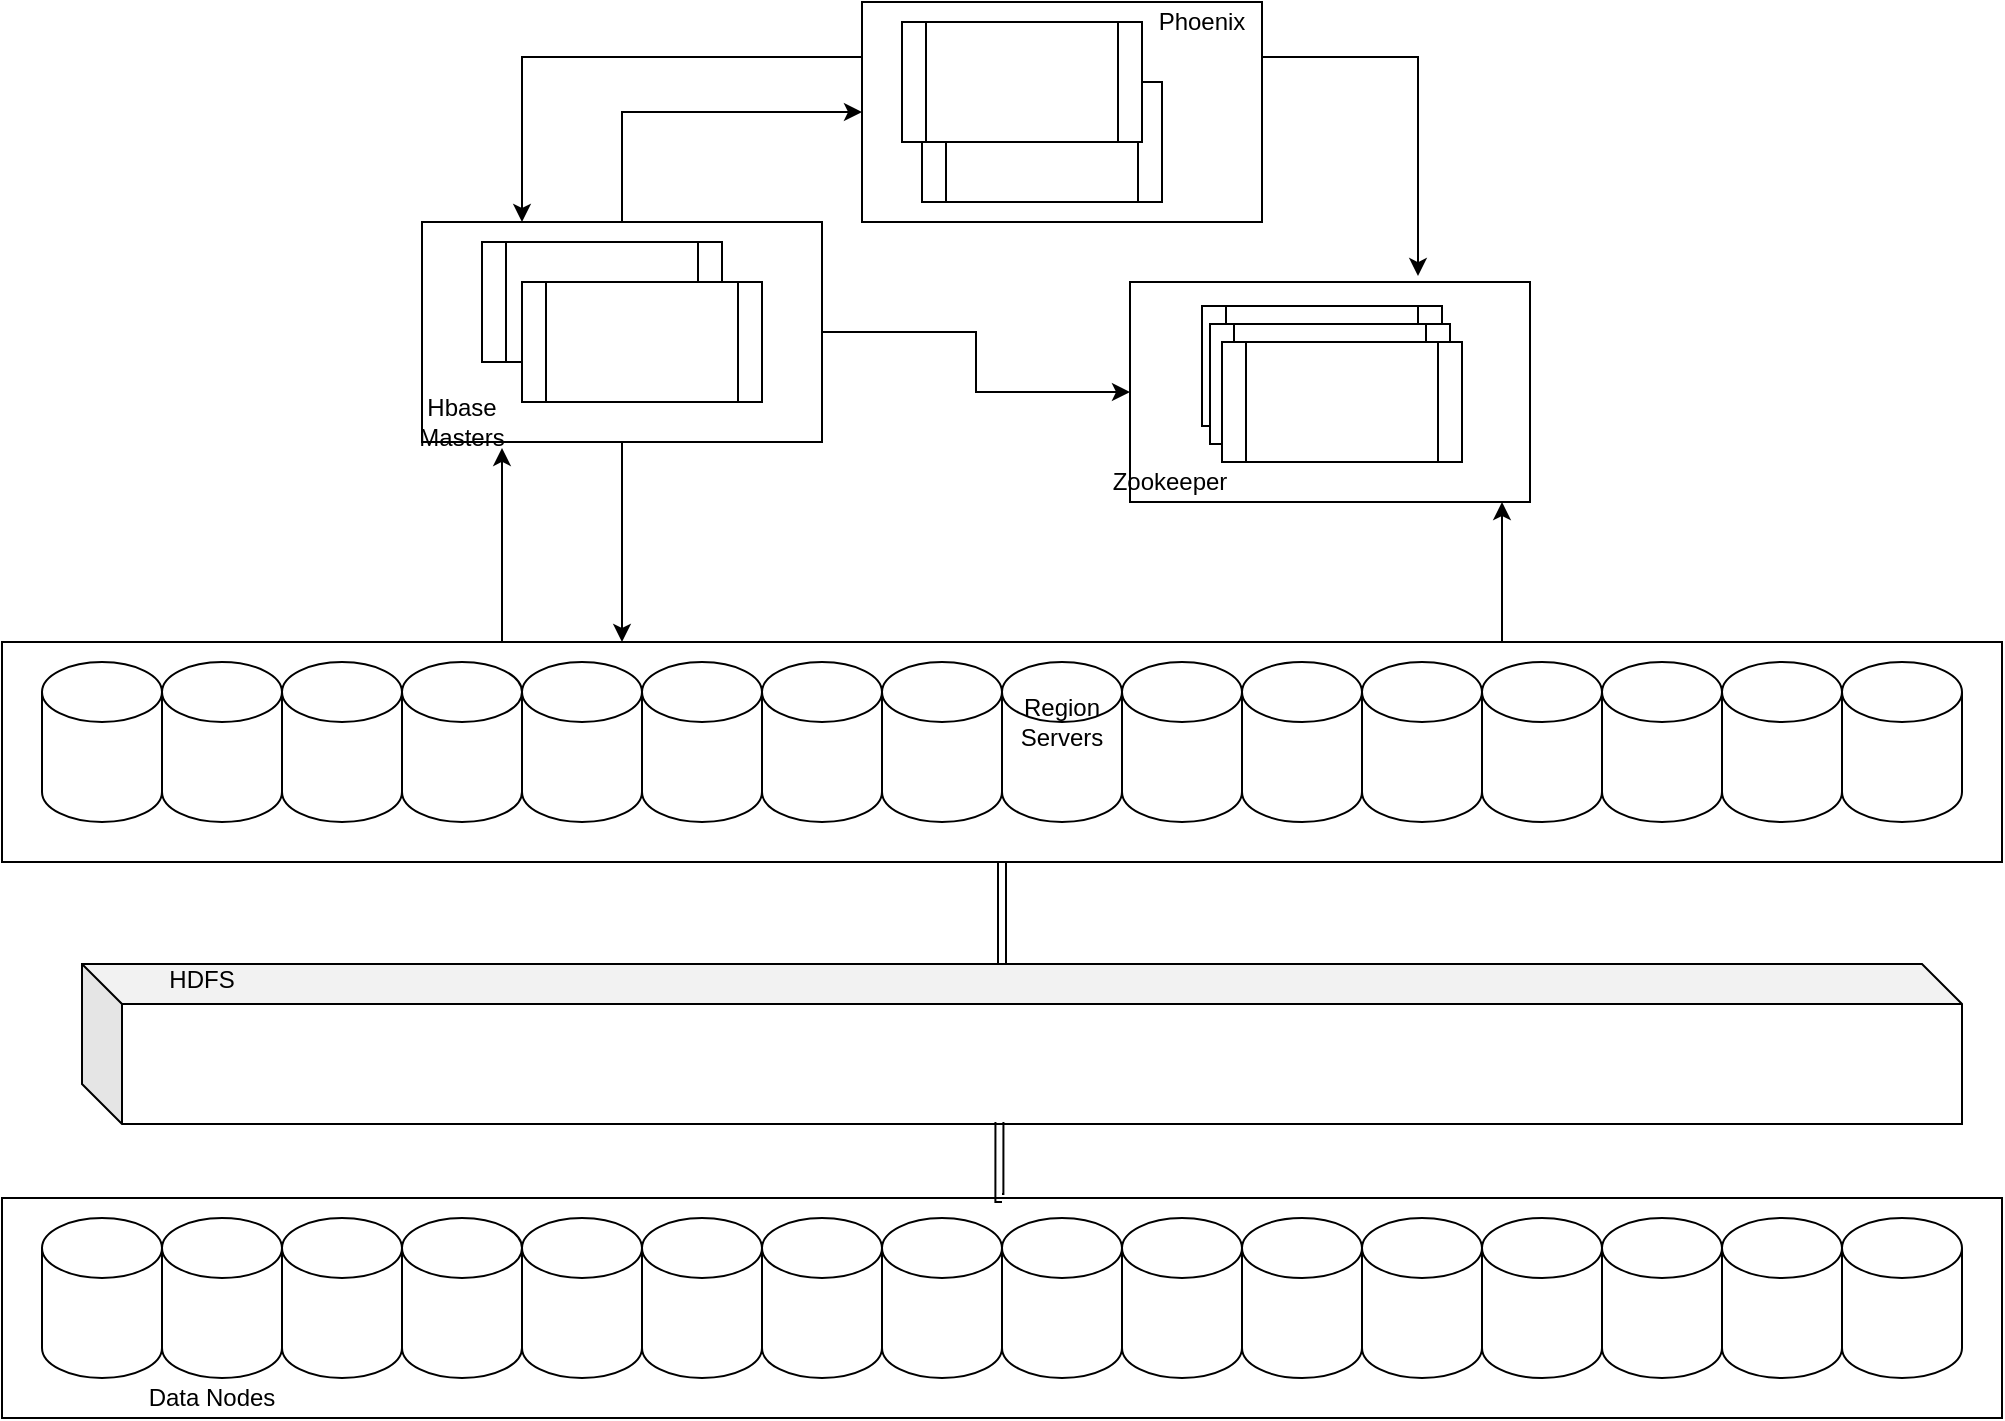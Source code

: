 <mxfile version="13.7.6" type="github">
  <diagram id="bmhlEbcA9fRNL5O0vbAR" name="Page-1">
    <mxGraphModel dx="1426" dy="747" grid="1" gridSize="10" guides="1" tooltips="1" connect="1" arrows="1" fold="1" page="1" pageScale="1" pageWidth="850" pageHeight="1100" math="0" shadow="0">
      <root>
        <mxCell id="0" />
        <mxCell id="1" parent="0" />
        <mxCell id="N-GH-2d4FOaoW70_5H-s-35" value="" style="rounded=0;whiteSpace=wrap;html=1;" vertex="1" parent="1">
          <mxGeometry x="574" y="450" width="200" height="110" as="geometry" />
        </mxCell>
        <mxCell id="N-GH-2d4FOaoW70_5H-s-38" style="edgeStyle=orthogonalEdgeStyle;rounded=0;orthogonalLoop=1;jettySize=auto;html=1;exitX=1;exitY=0.25;exitDx=0;exitDy=0;entryX=0.72;entryY=-0.027;entryDx=0;entryDy=0;entryPerimeter=0;" edge="1" parent="1" source="N-GH-2d4FOaoW70_5H-s-34" target="N-GH-2d4FOaoW70_5H-s-35">
          <mxGeometry relative="1" as="geometry" />
        </mxCell>
        <mxCell id="N-GH-2d4FOaoW70_5H-s-47" style="edgeStyle=orthogonalEdgeStyle;rounded=0;orthogonalLoop=1;jettySize=auto;html=1;exitX=0;exitY=0.25;exitDx=0;exitDy=0;entryX=0.25;entryY=0;entryDx=0;entryDy=0;" edge="1" parent="1" source="N-GH-2d4FOaoW70_5H-s-34" target="N-GH-2d4FOaoW70_5H-s-29">
          <mxGeometry relative="1" as="geometry" />
        </mxCell>
        <mxCell id="N-GH-2d4FOaoW70_5H-s-34" value="" style="rounded=0;whiteSpace=wrap;html=1;" vertex="1" parent="1">
          <mxGeometry x="440" y="310" width="200" height="110" as="geometry" />
        </mxCell>
        <mxCell id="N-GH-2d4FOaoW70_5H-s-42" style="edgeStyle=orthogonalEdgeStyle;rounded=0;orthogonalLoop=1;jettySize=auto;html=1;entryX=0.31;entryY=0;entryDx=0;entryDy=0;entryPerimeter=0;" edge="1" parent="1" source="N-GH-2d4FOaoW70_5H-s-29" target="N-GH-2d4FOaoW70_5H-s-28">
          <mxGeometry relative="1" as="geometry" />
        </mxCell>
        <mxCell id="N-GH-2d4FOaoW70_5H-s-45" style="edgeStyle=orthogonalEdgeStyle;rounded=0;orthogonalLoop=1;jettySize=auto;html=1;exitX=1;exitY=0.5;exitDx=0;exitDy=0;" edge="1" parent="1" source="N-GH-2d4FOaoW70_5H-s-29" target="N-GH-2d4FOaoW70_5H-s-35">
          <mxGeometry relative="1" as="geometry" />
        </mxCell>
        <mxCell id="N-GH-2d4FOaoW70_5H-s-48" style="edgeStyle=orthogonalEdgeStyle;rounded=0;orthogonalLoop=1;jettySize=auto;html=1;exitX=0.5;exitY=0;exitDx=0;exitDy=0;entryX=0;entryY=0.5;entryDx=0;entryDy=0;" edge="1" parent="1" source="N-GH-2d4FOaoW70_5H-s-29" target="N-GH-2d4FOaoW70_5H-s-34">
          <mxGeometry relative="1" as="geometry" />
        </mxCell>
        <mxCell id="N-GH-2d4FOaoW70_5H-s-29" value="" style="rounded=0;whiteSpace=wrap;html=1;" vertex="1" parent="1">
          <mxGeometry x="220" y="420" width="200" height="110" as="geometry" />
        </mxCell>
        <mxCell id="N-GH-2d4FOaoW70_5H-s-41" style="edgeStyle=orthogonalEdgeStyle;rounded=0;orthogonalLoop=1;jettySize=auto;html=1;exitX=0.75;exitY=0;exitDx=0;exitDy=0;entryX=0.93;entryY=1;entryDx=0;entryDy=0;entryPerimeter=0;" edge="1" parent="1" source="N-GH-2d4FOaoW70_5H-s-28" target="N-GH-2d4FOaoW70_5H-s-35">
          <mxGeometry relative="1" as="geometry" />
        </mxCell>
        <mxCell id="N-GH-2d4FOaoW70_5H-s-43" style="edgeStyle=orthogonalEdgeStyle;rounded=0;orthogonalLoop=1;jettySize=auto;html=1;exitX=0.25;exitY=0;exitDx=0;exitDy=0;entryX=0.2;entryY=1.027;entryDx=0;entryDy=0;entryPerimeter=0;" edge="1" parent="1" source="N-GH-2d4FOaoW70_5H-s-28" target="N-GH-2d4FOaoW70_5H-s-29">
          <mxGeometry relative="1" as="geometry" />
        </mxCell>
        <mxCell id="N-GH-2d4FOaoW70_5H-s-82" style="edgeStyle=orthogonalEdgeStyle;shape=link;rounded=0;orthogonalLoop=1;jettySize=auto;html=1;exitX=0;exitY=0;exitDx=460;exitDy=0;exitPerimeter=0;entryX=0.5;entryY=1;entryDx=0;entryDy=0;" edge="1" parent="1" source="N-GH-2d4FOaoW70_5H-s-1" target="N-GH-2d4FOaoW70_5H-s-28">
          <mxGeometry relative="1" as="geometry" />
        </mxCell>
        <mxCell id="N-GH-2d4FOaoW70_5H-s-1" value="" style="shape=cube;whiteSpace=wrap;html=1;boundedLbl=1;backgroundOutline=1;darkOpacity=0.05;darkOpacity2=0.1;" vertex="1" parent="1">
          <mxGeometry x="50" y="791" width="940" height="80" as="geometry" />
        </mxCell>
        <mxCell id="N-GH-2d4FOaoW70_5H-s-19" value="" style="shape=process;whiteSpace=wrap;html=1;backgroundOutline=1;" vertex="1" parent="1">
          <mxGeometry x="250" y="430" width="120" height="60" as="geometry" />
        </mxCell>
        <mxCell id="N-GH-2d4FOaoW70_5H-s-20" value="" style="shape=process;whiteSpace=wrap;html=1;backgroundOutline=1;" vertex="1" parent="1">
          <mxGeometry x="270" y="450" width="120" height="60" as="geometry" />
        </mxCell>
        <mxCell id="N-GH-2d4FOaoW70_5H-s-21" value="" style="shape=process;whiteSpace=wrap;html=1;backgroundOutline=1;" vertex="1" parent="1">
          <mxGeometry x="610" y="462" width="120" height="60" as="geometry" />
        </mxCell>
        <mxCell id="N-GH-2d4FOaoW70_5H-s-22" value="" style="shape=process;whiteSpace=wrap;html=1;backgroundOutline=1;" vertex="1" parent="1">
          <mxGeometry x="614" y="471" width="120" height="60" as="geometry" />
        </mxCell>
        <mxCell id="N-GH-2d4FOaoW70_5H-s-23" value="" style="shape=process;whiteSpace=wrap;html=1;backgroundOutline=1;" vertex="1" parent="1">
          <mxGeometry x="620" y="480" width="120" height="60" as="geometry" />
        </mxCell>
        <mxCell id="N-GH-2d4FOaoW70_5H-s-32" value="" style="shape=process;whiteSpace=wrap;html=1;backgroundOutline=1;" vertex="1" parent="1">
          <mxGeometry x="470" y="350" width="120" height="60" as="geometry" />
        </mxCell>
        <mxCell id="N-GH-2d4FOaoW70_5H-s-33" value="" style="shape=process;whiteSpace=wrap;html=1;backgroundOutline=1;" vertex="1" parent="1">
          <mxGeometry x="460" y="320" width="120" height="60" as="geometry" />
        </mxCell>
        <mxCell id="N-GH-2d4FOaoW70_5H-s-49" value="" style="group" vertex="1" connectable="0" parent="1">
          <mxGeometry x="10" y="630" width="1000" height="110" as="geometry" />
        </mxCell>
        <mxCell id="N-GH-2d4FOaoW70_5H-s-28" value="" style="rounded=0;whiteSpace=wrap;html=1;" vertex="1" parent="N-GH-2d4FOaoW70_5H-s-49">
          <mxGeometry width="1000" height="110" as="geometry" />
        </mxCell>
        <mxCell id="N-GH-2d4FOaoW70_5H-s-2" value="" style="shape=cylinder3;whiteSpace=wrap;html=1;boundedLbl=1;backgroundOutline=1;size=15;" vertex="1" parent="N-GH-2d4FOaoW70_5H-s-49">
          <mxGeometry x="920" y="10" width="60" height="80" as="geometry" />
        </mxCell>
        <mxCell id="N-GH-2d4FOaoW70_5H-s-3" value="" style="shape=cylinder3;whiteSpace=wrap;html=1;boundedLbl=1;backgroundOutline=1;size=15;" vertex="1" parent="N-GH-2d4FOaoW70_5H-s-49">
          <mxGeometry x="860" y="10" width="60" height="80" as="geometry" />
        </mxCell>
        <mxCell id="N-GH-2d4FOaoW70_5H-s-4" value="" style="shape=cylinder3;whiteSpace=wrap;html=1;boundedLbl=1;backgroundOutline=1;size=15;" vertex="1" parent="N-GH-2d4FOaoW70_5H-s-49">
          <mxGeometry x="800" y="10" width="60" height="80" as="geometry" />
        </mxCell>
        <mxCell id="N-GH-2d4FOaoW70_5H-s-5" value="" style="shape=cylinder3;whiteSpace=wrap;html=1;boundedLbl=1;backgroundOutline=1;size=15;" vertex="1" parent="N-GH-2d4FOaoW70_5H-s-49">
          <mxGeometry x="20" y="10" width="60" height="80" as="geometry" />
        </mxCell>
        <mxCell id="N-GH-2d4FOaoW70_5H-s-6" value="" style="shape=cylinder3;whiteSpace=wrap;html=1;boundedLbl=1;backgroundOutline=1;size=15;" vertex="1" parent="N-GH-2d4FOaoW70_5H-s-49">
          <mxGeometry x="80" y="10" width="60" height="80" as="geometry" />
        </mxCell>
        <mxCell id="N-GH-2d4FOaoW70_5H-s-7" value="" style="shape=cylinder3;whiteSpace=wrap;html=1;boundedLbl=1;backgroundOutline=1;size=15;" vertex="1" parent="N-GH-2d4FOaoW70_5H-s-49">
          <mxGeometry x="140" y="10" width="60" height="80" as="geometry" />
        </mxCell>
        <mxCell id="N-GH-2d4FOaoW70_5H-s-8" value="" style="shape=cylinder3;whiteSpace=wrap;html=1;boundedLbl=1;backgroundOutline=1;size=15;" vertex="1" parent="N-GH-2d4FOaoW70_5H-s-49">
          <mxGeometry x="200" y="10" width="60" height="80" as="geometry" />
        </mxCell>
        <mxCell id="N-GH-2d4FOaoW70_5H-s-9" value="" style="shape=cylinder3;whiteSpace=wrap;html=1;boundedLbl=1;backgroundOutline=1;size=15;" vertex="1" parent="N-GH-2d4FOaoW70_5H-s-49">
          <mxGeometry x="260" y="10" width="60" height="80" as="geometry" />
        </mxCell>
        <mxCell id="N-GH-2d4FOaoW70_5H-s-10" value="" style="shape=cylinder3;whiteSpace=wrap;html=1;boundedLbl=1;backgroundOutline=1;size=15;" vertex="1" parent="N-GH-2d4FOaoW70_5H-s-49">
          <mxGeometry x="320" y="10" width="60" height="80" as="geometry" />
        </mxCell>
        <mxCell id="N-GH-2d4FOaoW70_5H-s-11" value="" style="shape=cylinder3;whiteSpace=wrap;html=1;boundedLbl=1;backgroundOutline=1;size=15;" vertex="1" parent="N-GH-2d4FOaoW70_5H-s-49">
          <mxGeometry x="380" y="10" width="60" height="80" as="geometry" />
        </mxCell>
        <mxCell id="N-GH-2d4FOaoW70_5H-s-12" value="" style="shape=cylinder3;whiteSpace=wrap;html=1;boundedLbl=1;backgroundOutline=1;size=15;" vertex="1" parent="N-GH-2d4FOaoW70_5H-s-49">
          <mxGeometry x="440" y="10" width="60" height="80" as="geometry" />
        </mxCell>
        <mxCell id="N-GH-2d4FOaoW70_5H-s-13" value="" style="shape=cylinder3;whiteSpace=wrap;html=1;boundedLbl=1;backgroundOutline=1;size=15;" vertex="1" parent="N-GH-2d4FOaoW70_5H-s-49">
          <mxGeometry x="500" y="10" width="60" height="80" as="geometry" />
        </mxCell>
        <mxCell id="N-GH-2d4FOaoW70_5H-s-14" value="" style="shape=cylinder3;whiteSpace=wrap;html=1;boundedLbl=1;backgroundOutline=1;size=15;" vertex="1" parent="N-GH-2d4FOaoW70_5H-s-49">
          <mxGeometry x="560" y="10" width="60" height="80" as="geometry" />
        </mxCell>
        <mxCell id="N-GH-2d4FOaoW70_5H-s-15" value="" style="shape=cylinder3;whiteSpace=wrap;html=1;boundedLbl=1;backgroundOutline=1;size=15;" vertex="1" parent="N-GH-2d4FOaoW70_5H-s-49">
          <mxGeometry x="620" y="10" width="60" height="80" as="geometry" />
        </mxCell>
        <mxCell id="N-GH-2d4FOaoW70_5H-s-16" value="" style="shape=cylinder3;whiteSpace=wrap;html=1;boundedLbl=1;backgroundOutline=1;size=15;" vertex="1" parent="N-GH-2d4FOaoW70_5H-s-49">
          <mxGeometry x="680" y="10" width="60" height="80" as="geometry" />
        </mxCell>
        <mxCell id="N-GH-2d4FOaoW70_5H-s-17" value="" style="shape=cylinder3;whiteSpace=wrap;html=1;boundedLbl=1;backgroundOutline=1;size=15;" vertex="1" parent="N-GH-2d4FOaoW70_5H-s-49">
          <mxGeometry x="740" y="10" width="60" height="80" as="geometry" />
        </mxCell>
        <mxCell id="N-GH-2d4FOaoW70_5H-s-50" value="" style="group" vertex="1" connectable="0" parent="1">
          <mxGeometry x="10" y="908" width="1000" height="110" as="geometry" />
        </mxCell>
        <mxCell id="N-GH-2d4FOaoW70_5H-s-51" value="" style="rounded=0;whiteSpace=wrap;html=1;" vertex="1" parent="N-GH-2d4FOaoW70_5H-s-50">
          <mxGeometry width="1000" height="110" as="geometry" />
        </mxCell>
        <mxCell id="N-GH-2d4FOaoW70_5H-s-52" value="" style="shape=cylinder3;whiteSpace=wrap;html=1;boundedLbl=1;backgroundOutline=1;size=15;" vertex="1" parent="N-GH-2d4FOaoW70_5H-s-50">
          <mxGeometry x="920" y="10" width="60" height="80" as="geometry" />
        </mxCell>
        <mxCell id="N-GH-2d4FOaoW70_5H-s-53" value="" style="shape=cylinder3;whiteSpace=wrap;html=1;boundedLbl=1;backgroundOutline=1;size=15;" vertex="1" parent="N-GH-2d4FOaoW70_5H-s-50">
          <mxGeometry x="860" y="10" width="60" height="80" as="geometry" />
        </mxCell>
        <mxCell id="N-GH-2d4FOaoW70_5H-s-54" value="" style="shape=cylinder3;whiteSpace=wrap;html=1;boundedLbl=1;backgroundOutline=1;size=15;" vertex="1" parent="N-GH-2d4FOaoW70_5H-s-50">
          <mxGeometry x="800" y="10" width="60" height="80" as="geometry" />
        </mxCell>
        <mxCell id="N-GH-2d4FOaoW70_5H-s-55" value="" style="shape=cylinder3;whiteSpace=wrap;html=1;boundedLbl=1;backgroundOutline=1;size=15;" vertex="1" parent="N-GH-2d4FOaoW70_5H-s-50">
          <mxGeometry x="20" y="10" width="60" height="80" as="geometry" />
        </mxCell>
        <mxCell id="N-GH-2d4FOaoW70_5H-s-56" value="" style="shape=cylinder3;whiteSpace=wrap;html=1;boundedLbl=1;backgroundOutline=1;size=15;" vertex="1" parent="N-GH-2d4FOaoW70_5H-s-50">
          <mxGeometry x="80" y="10" width="60" height="80" as="geometry" />
        </mxCell>
        <mxCell id="N-GH-2d4FOaoW70_5H-s-57" value="" style="shape=cylinder3;whiteSpace=wrap;html=1;boundedLbl=1;backgroundOutline=1;size=15;" vertex="1" parent="N-GH-2d4FOaoW70_5H-s-50">
          <mxGeometry x="140" y="10" width="60" height="80" as="geometry" />
        </mxCell>
        <mxCell id="N-GH-2d4FOaoW70_5H-s-58" value="" style="shape=cylinder3;whiteSpace=wrap;html=1;boundedLbl=1;backgroundOutline=1;size=15;" vertex="1" parent="N-GH-2d4FOaoW70_5H-s-50">
          <mxGeometry x="200" y="10" width="60" height="80" as="geometry" />
        </mxCell>
        <mxCell id="N-GH-2d4FOaoW70_5H-s-59" value="" style="shape=cylinder3;whiteSpace=wrap;html=1;boundedLbl=1;backgroundOutline=1;size=15;" vertex="1" parent="N-GH-2d4FOaoW70_5H-s-50">
          <mxGeometry x="260" y="10" width="60" height="80" as="geometry" />
        </mxCell>
        <mxCell id="N-GH-2d4FOaoW70_5H-s-60" value="" style="shape=cylinder3;whiteSpace=wrap;html=1;boundedLbl=1;backgroundOutline=1;size=15;" vertex="1" parent="N-GH-2d4FOaoW70_5H-s-50">
          <mxGeometry x="320" y="10" width="60" height="80" as="geometry" />
        </mxCell>
        <mxCell id="N-GH-2d4FOaoW70_5H-s-61" value="" style="shape=cylinder3;whiteSpace=wrap;html=1;boundedLbl=1;backgroundOutline=1;size=15;" vertex="1" parent="N-GH-2d4FOaoW70_5H-s-50">
          <mxGeometry x="380" y="10" width="60" height="80" as="geometry" />
        </mxCell>
        <mxCell id="N-GH-2d4FOaoW70_5H-s-62" value="" style="shape=cylinder3;whiteSpace=wrap;html=1;boundedLbl=1;backgroundOutline=1;size=15;" vertex="1" parent="N-GH-2d4FOaoW70_5H-s-50">
          <mxGeometry x="440" y="10" width="60" height="80" as="geometry" />
        </mxCell>
        <mxCell id="N-GH-2d4FOaoW70_5H-s-63" value="" style="shape=cylinder3;whiteSpace=wrap;html=1;boundedLbl=1;backgroundOutline=1;size=15;" vertex="1" parent="N-GH-2d4FOaoW70_5H-s-50">
          <mxGeometry x="500" y="10" width="60" height="80" as="geometry" />
        </mxCell>
        <mxCell id="N-GH-2d4FOaoW70_5H-s-64" value="" style="shape=cylinder3;whiteSpace=wrap;html=1;boundedLbl=1;backgroundOutline=1;size=15;" vertex="1" parent="N-GH-2d4FOaoW70_5H-s-50">
          <mxGeometry x="560" y="10" width="60" height="80" as="geometry" />
        </mxCell>
        <mxCell id="N-GH-2d4FOaoW70_5H-s-65" value="" style="shape=cylinder3;whiteSpace=wrap;html=1;boundedLbl=1;backgroundOutline=1;size=15;" vertex="1" parent="N-GH-2d4FOaoW70_5H-s-50">
          <mxGeometry x="620" y="10" width="60" height="80" as="geometry" />
        </mxCell>
        <mxCell id="N-GH-2d4FOaoW70_5H-s-66" value="" style="shape=cylinder3;whiteSpace=wrap;html=1;boundedLbl=1;backgroundOutline=1;size=15;" vertex="1" parent="N-GH-2d4FOaoW70_5H-s-50">
          <mxGeometry x="680" y="10" width="60" height="80" as="geometry" />
        </mxCell>
        <mxCell id="N-GH-2d4FOaoW70_5H-s-67" value="" style="shape=cylinder3;whiteSpace=wrap;html=1;boundedLbl=1;backgroundOutline=1;size=15;" vertex="1" parent="N-GH-2d4FOaoW70_5H-s-50">
          <mxGeometry x="740" y="10" width="60" height="80" as="geometry" />
        </mxCell>
        <mxCell id="N-GH-2d4FOaoW70_5H-s-74" value="Data Nodes" style="text;html=1;strokeColor=none;fillColor=none;align=center;verticalAlign=middle;whiteSpace=wrap;rounded=0;" vertex="1" parent="N-GH-2d4FOaoW70_5H-s-50">
          <mxGeometry x="60" y="90" width="90" height="20" as="geometry" />
        </mxCell>
        <mxCell id="N-GH-2d4FOaoW70_5H-s-68" value="Region Servers" style="text;html=1;strokeColor=none;fillColor=none;align=center;verticalAlign=middle;whiteSpace=wrap;rounded=0;" vertex="1" parent="1">
          <mxGeometry x="520" y="660" width="40" height="20" as="geometry" />
        </mxCell>
        <mxCell id="N-GH-2d4FOaoW70_5H-s-69" value="HDFS" style="text;html=1;strokeColor=none;fillColor=none;align=center;verticalAlign=middle;whiteSpace=wrap;rounded=0;" vertex="1" parent="1">
          <mxGeometry x="90" y="789" width="40" height="20" as="geometry" />
        </mxCell>
        <mxCell id="N-GH-2d4FOaoW70_5H-s-81" style="edgeStyle=orthogonalEdgeStyle;shape=link;rounded=0;orthogonalLoop=1;jettySize=auto;html=1;exitX=0.5;exitY=0;exitDx=0;exitDy=0;entryX=0.488;entryY=0.988;entryDx=0;entryDy=0;entryPerimeter=0;" edge="1" parent="1" source="N-GH-2d4FOaoW70_5H-s-51" target="N-GH-2d4FOaoW70_5H-s-1">
          <mxGeometry relative="1" as="geometry" />
        </mxCell>
        <mxCell id="N-GH-2d4FOaoW70_5H-s-85" value="Hbase Masters" style="text;html=1;strokeColor=none;fillColor=none;align=center;verticalAlign=middle;whiteSpace=wrap;rounded=0;" vertex="1" parent="1">
          <mxGeometry x="220" y="510" width="40" height="20" as="geometry" />
        </mxCell>
        <mxCell id="N-GH-2d4FOaoW70_5H-s-86" value="Phoenix" style="text;html=1;strokeColor=none;fillColor=none;align=center;verticalAlign=middle;whiteSpace=wrap;rounded=0;" vertex="1" parent="1">
          <mxGeometry x="590" y="310" width="40" height="20" as="geometry" />
        </mxCell>
        <mxCell id="N-GH-2d4FOaoW70_5H-s-87" value="Zookeeper" style="text;html=1;strokeColor=none;fillColor=none;align=center;verticalAlign=middle;whiteSpace=wrap;rounded=0;" vertex="1" parent="1">
          <mxGeometry x="574" y="540" width="40" height="20" as="geometry" />
        </mxCell>
      </root>
    </mxGraphModel>
  </diagram>
</mxfile>
